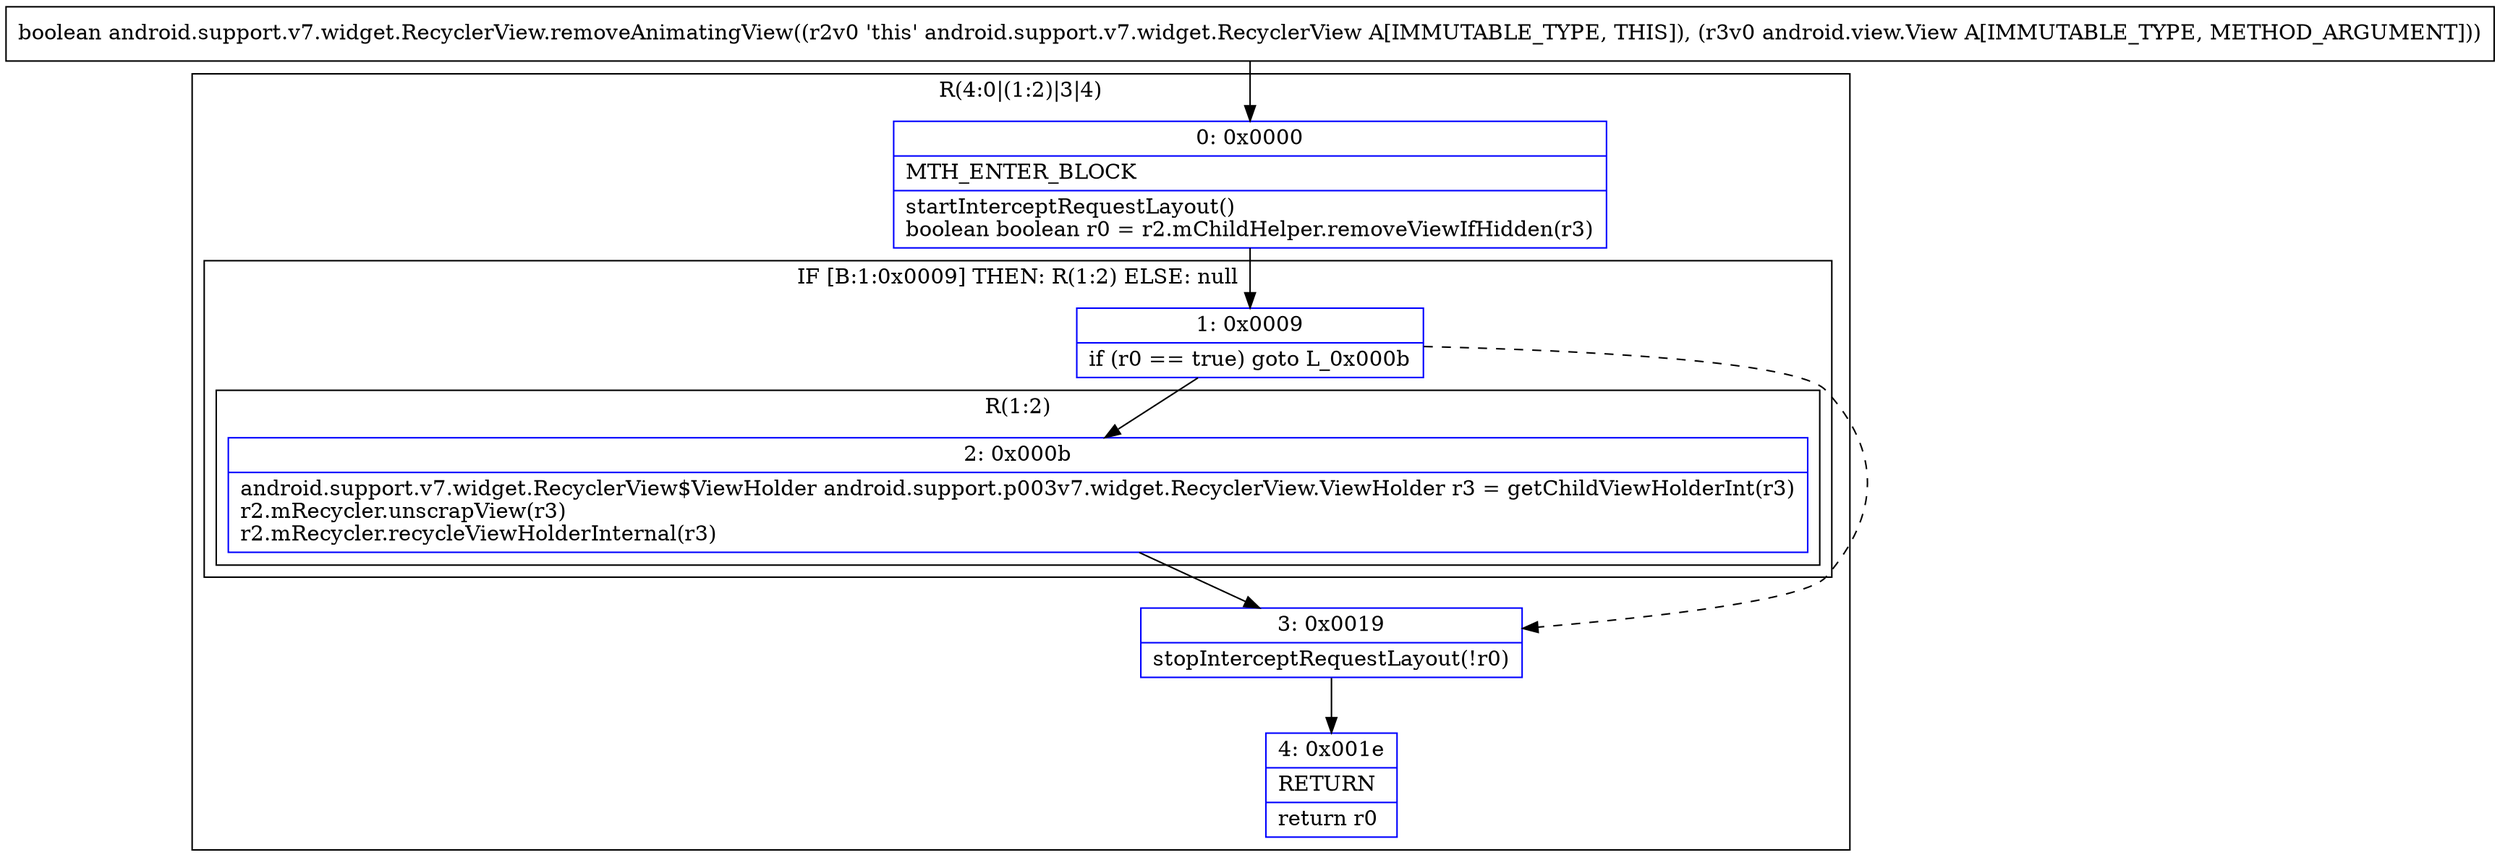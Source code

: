digraph "CFG forandroid.support.v7.widget.RecyclerView.removeAnimatingView(Landroid\/view\/View;)Z" {
subgraph cluster_Region_423978764 {
label = "R(4:0|(1:2)|3|4)";
node [shape=record,color=blue];
Node_0 [shape=record,label="{0\:\ 0x0000|MTH_ENTER_BLOCK\l|startInterceptRequestLayout()\lboolean boolean r0 = r2.mChildHelper.removeViewIfHidden(r3)\l}"];
subgraph cluster_IfRegion_48801048 {
label = "IF [B:1:0x0009] THEN: R(1:2) ELSE: null";
node [shape=record,color=blue];
Node_1 [shape=record,label="{1\:\ 0x0009|if (r0 == true) goto L_0x000b\l}"];
subgraph cluster_Region_1431956626 {
label = "R(1:2)";
node [shape=record,color=blue];
Node_2 [shape=record,label="{2\:\ 0x000b|android.support.v7.widget.RecyclerView$ViewHolder android.support.p003v7.widget.RecyclerView.ViewHolder r3 = getChildViewHolderInt(r3)\lr2.mRecycler.unscrapView(r3)\lr2.mRecycler.recycleViewHolderInternal(r3)\l}"];
}
}
Node_3 [shape=record,label="{3\:\ 0x0019|stopInterceptRequestLayout(!r0)\l}"];
Node_4 [shape=record,label="{4\:\ 0x001e|RETURN\l|return r0\l}"];
}
MethodNode[shape=record,label="{boolean android.support.v7.widget.RecyclerView.removeAnimatingView((r2v0 'this' android.support.v7.widget.RecyclerView A[IMMUTABLE_TYPE, THIS]), (r3v0 android.view.View A[IMMUTABLE_TYPE, METHOD_ARGUMENT])) }"];
MethodNode -> Node_0;
Node_0 -> Node_1;
Node_1 -> Node_2;
Node_1 -> Node_3[style=dashed];
Node_2 -> Node_3;
Node_3 -> Node_4;
}

